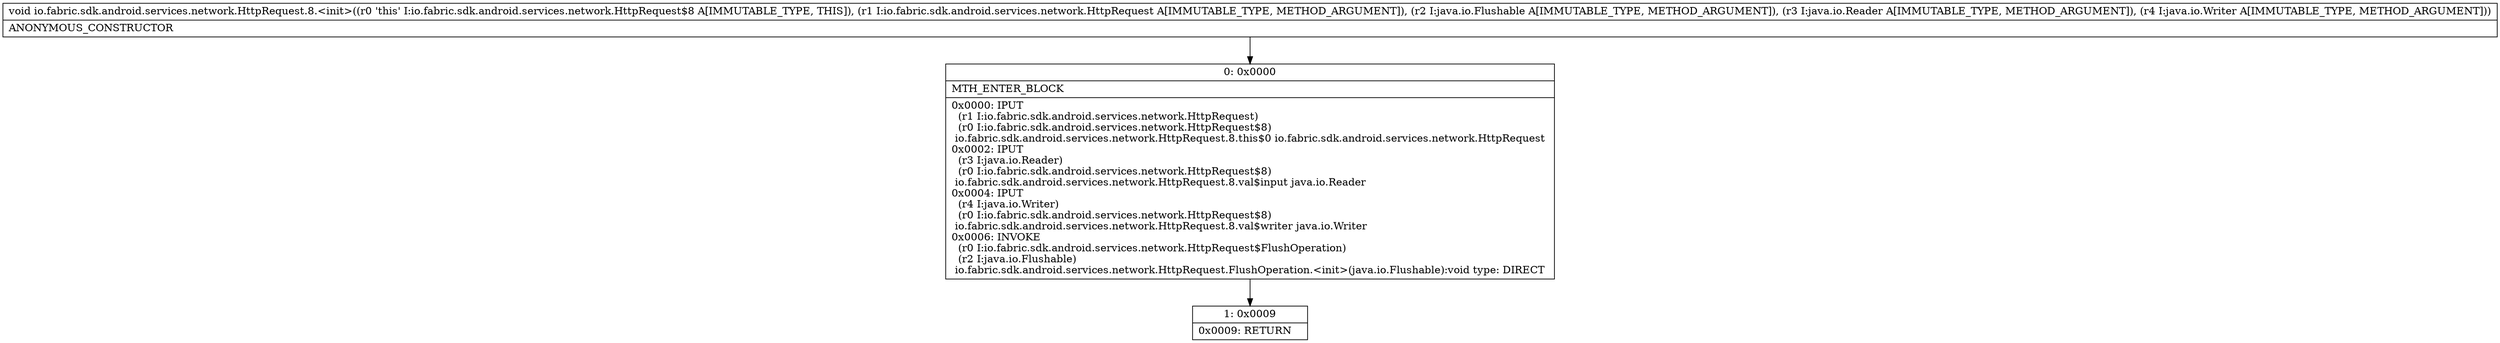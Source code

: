 digraph "CFG forio.fabric.sdk.android.services.network.HttpRequest.8.\<init\>(Lio\/fabric\/sdk\/android\/services\/network\/HttpRequest;Ljava\/io\/Flushable;Ljava\/io\/Reader;Ljava\/io\/Writer;)V" {
Node_0 [shape=record,label="{0\:\ 0x0000|MTH_ENTER_BLOCK\l|0x0000: IPUT  \l  (r1 I:io.fabric.sdk.android.services.network.HttpRequest)\l  (r0 I:io.fabric.sdk.android.services.network.HttpRequest$8)\l io.fabric.sdk.android.services.network.HttpRequest.8.this$0 io.fabric.sdk.android.services.network.HttpRequest \l0x0002: IPUT  \l  (r3 I:java.io.Reader)\l  (r0 I:io.fabric.sdk.android.services.network.HttpRequest$8)\l io.fabric.sdk.android.services.network.HttpRequest.8.val$input java.io.Reader \l0x0004: IPUT  \l  (r4 I:java.io.Writer)\l  (r0 I:io.fabric.sdk.android.services.network.HttpRequest$8)\l io.fabric.sdk.android.services.network.HttpRequest.8.val$writer java.io.Writer \l0x0006: INVOKE  \l  (r0 I:io.fabric.sdk.android.services.network.HttpRequest$FlushOperation)\l  (r2 I:java.io.Flushable)\l io.fabric.sdk.android.services.network.HttpRequest.FlushOperation.\<init\>(java.io.Flushable):void type: DIRECT \l}"];
Node_1 [shape=record,label="{1\:\ 0x0009|0x0009: RETURN   \l}"];
MethodNode[shape=record,label="{void io.fabric.sdk.android.services.network.HttpRequest.8.\<init\>((r0 'this' I:io.fabric.sdk.android.services.network.HttpRequest$8 A[IMMUTABLE_TYPE, THIS]), (r1 I:io.fabric.sdk.android.services.network.HttpRequest A[IMMUTABLE_TYPE, METHOD_ARGUMENT]), (r2 I:java.io.Flushable A[IMMUTABLE_TYPE, METHOD_ARGUMENT]), (r3 I:java.io.Reader A[IMMUTABLE_TYPE, METHOD_ARGUMENT]), (r4 I:java.io.Writer A[IMMUTABLE_TYPE, METHOD_ARGUMENT]))  | ANONYMOUS_CONSTRUCTOR\l}"];
MethodNode -> Node_0;
Node_0 -> Node_1;
}

